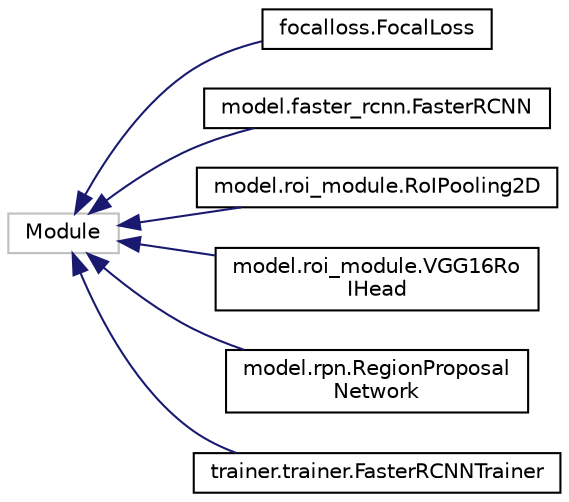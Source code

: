 digraph "그래픽컬한 클래스 계통도"
{
 // LATEX_PDF_SIZE
  edge [fontname="Helvetica",fontsize="10",labelfontname="Helvetica",labelfontsize="10"];
  node [fontname="Helvetica",fontsize="10",shape=record];
  rankdir="LR";
  Node9 [label="Module",height=0.2,width=0.4,color="grey75", fillcolor="white", style="filled",tooltip=" "];
  Node9 -> Node0 [dir="back",color="midnightblue",fontsize="10",style="solid",fontname="Helvetica"];
  Node0 [label="focalloss.FocalLoss",height=0.2,width=0.4,color="black", fillcolor="white", style="filled",URL="$classfocalloss_1_1_focal_loss.html",tooltip=" "];
  Node9 -> Node11 [dir="back",color="midnightblue",fontsize="10",style="solid",fontname="Helvetica"];
  Node11 [label="model.faster_rcnn.FasterRCNN",height=0.2,width=0.4,color="black", fillcolor="white", style="filled",URL="$classmodel_1_1faster__rcnn_1_1_faster_r_c_n_n.html",tooltip=" "];
  Node9 -> Node12 [dir="back",color="midnightblue",fontsize="10",style="solid",fontname="Helvetica"];
  Node12 [label="model.roi_module.RoIPooling2D",height=0.2,width=0.4,color="black", fillcolor="white", style="filled",URL="$classmodel_1_1roi__module_1_1_ro_i_pooling2_d.html",tooltip=" "];
  Node9 -> Node13 [dir="back",color="midnightblue",fontsize="10",style="solid",fontname="Helvetica"];
  Node13 [label="model.roi_module.VGG16Ro\lIHead",height=0.2,width=0.4,color="black", fillcolor="white", style="filled",URL="$classmodel_1_1roi__module_1_1_v_g_g16_ro_i_head.html",tooltip=" "];
  Node9 -> Node14 [dir="back",color="midnightblue",fontsize="10",style="solid",fontname="Helvetica"];
  Node14 [label="model.rpn.RegionProposal\lNetwork",height=0.2,width=0.4,color="black", fillcolor="white", style="filled",URL="$classmodel_1_1rpn_1_1_region_proposal_network.html",tooltip=" "];
  Node9 -> Node15 [dir="back",color="midnightblue",fontsize="10",style="solid",fontname="Helvetica"];
  Node15 [label="trainer.trainer.FasterRCNNTrainer",height=0.2,width=0.4,color="black", fillcolor="white", style="filled",URL="$classtrainer_1_1trainer_1_1_faster_r_c_n_n_trainer.html",tooltip=" "];
}
